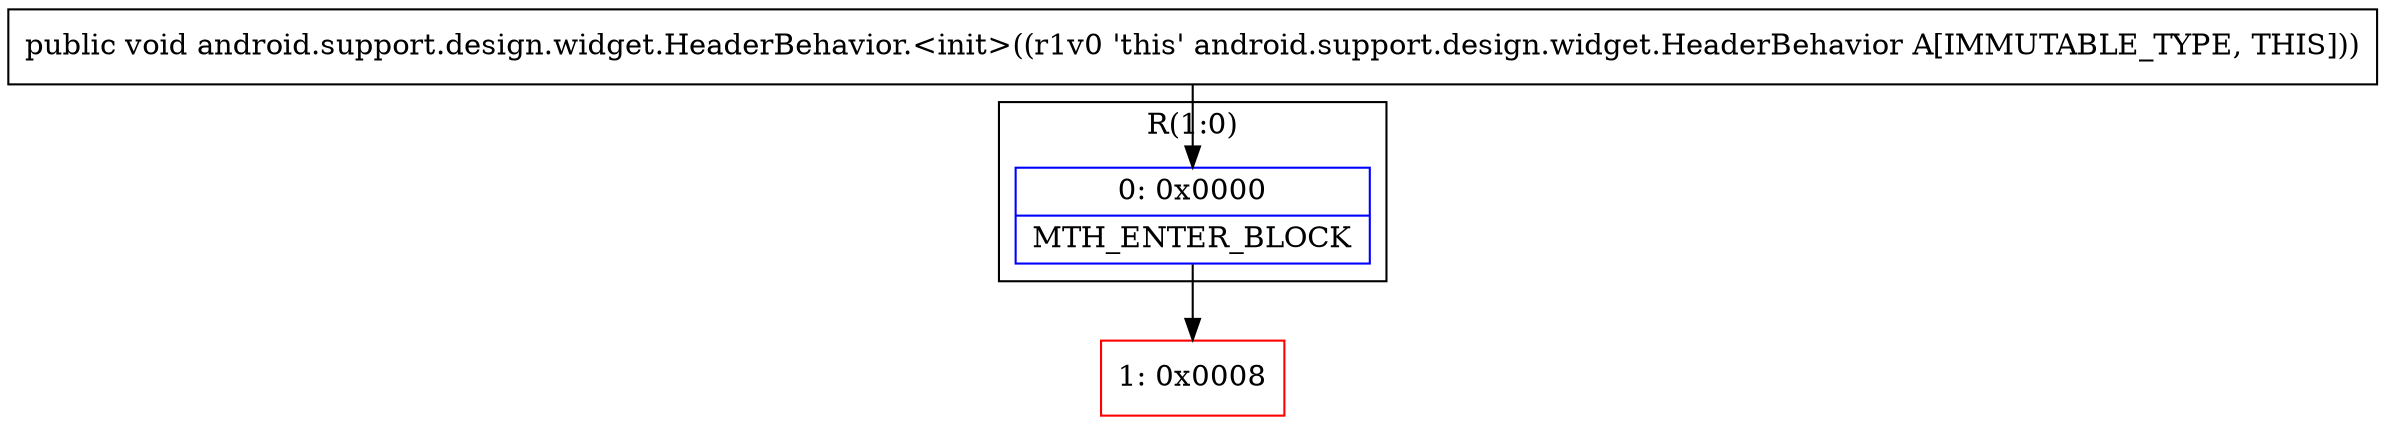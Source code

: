 digraph "CFG forandroid.support.design.widget.HeaderBehavior.\<init\>()V" {
subgraph cluster_Region_1000024077 {
label = "R(1:0)";
node [shape=record,color=blue];
Node_0 [shape=record,label="{0\:\ 0x0000|MTH_ENTER_BLOCK\l}"];
}
Node_1 [shape=record,color=red,label="{1\:\ 0x0008}"];
MethodNode[shape=record,label="{public void android.support.design.widget.HeaderBehavior.\<init\>((r1v0 'this' android.support.design.widget.HeaderBehavior A[IMMUTABLE_TYPE, THIS])) }"];
MethodNode -> Node_0;
Node_0 -> Node_1;
}


